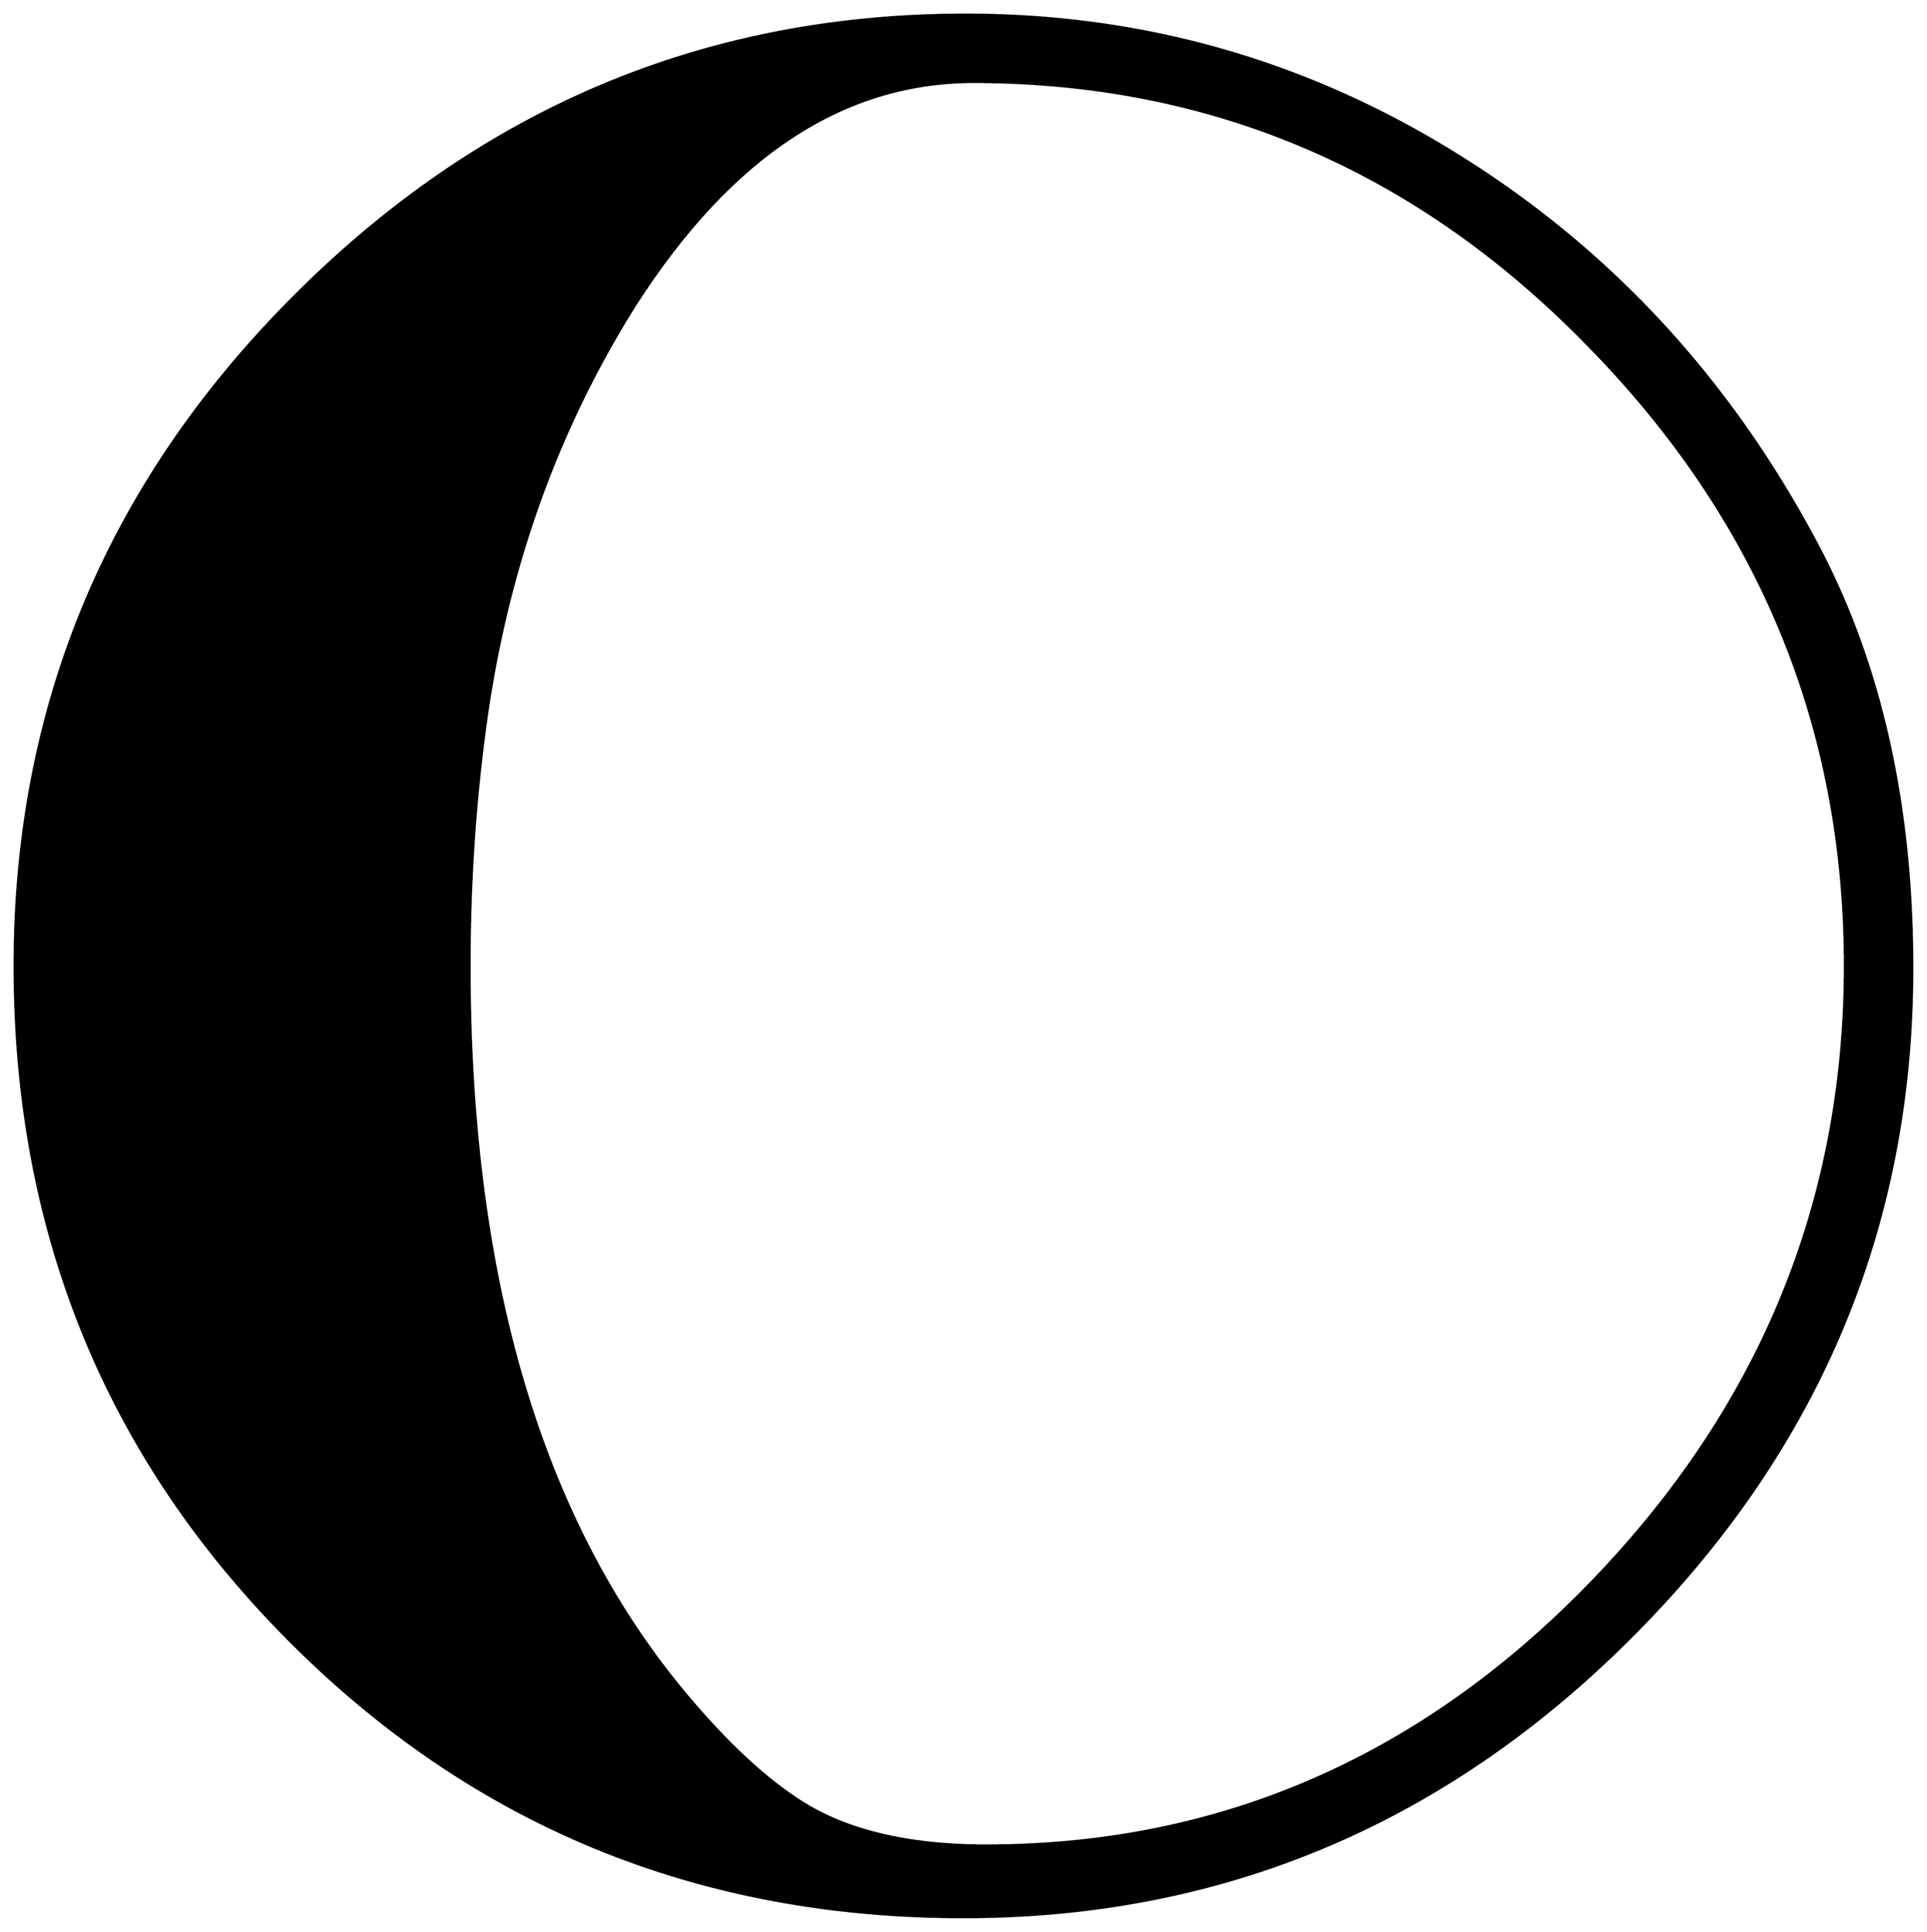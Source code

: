 


\begin{tikzpicture}[y=0.80pt, x=0.80pt, yscale=-1.0, xscale=1.0, inner sep=0pt, outer sep=0pt]
\begin{scope}[shift={(100.0,1744.0)},nonzero rule]
  \path[draw=.,fill=.,line width=1.600pt] (1830.0,-618.0) ..
    controls (1830.0,-380.0) and (1743.667,-174.667) ..
    (1571.0,-2.0) .. controls (1399.0,170.0) and (1194.0,256.0)
    .. (956.0,256.0) .. controls (711.333,256.0) and (504.333,171.0)
    .. (335.0,1.0) .. controls (166.333,-168.333) and (82.0,-375.333)
    .. (82.0,-620.0) .. controls (82.0,-859.333) and
    (168.0,-1065.0) .. (340.0,-1237.0) .. controls
    (512.667,-1409.667) and (718.667,-1496.0) .. (958.0,-1496.0) ..
    controls (1124.0,-1496.0) and (1277.0,-1451.667) ..
    (1417.0,-1363.0) .. controls (1554.333,-1276.333) and
    (1662.667,-1158.333) .. (1742.0,-1009.0) .. controls
    (1800.667,-899.0) and (1830.0,-768.667) .. (1830.0,-618.0) --
    cycle(1768.0,-620.0) .. controls (1768.0,-840.667) and
    (1689.0,-1031.333) .. (1531.0,-1192.0) .. controls
    (1373.667,-1353.333) and (1185.0,-1434.0) .. (965.0,-1434.0) ..
    controls (844.333,-1434.0) and (740.0,-1364.667) ..
    (652.0,-1226.0) .. controls (582.0,-1114.0) and
    (537.0,-989.0) .. (517.0,-851.0) .. controls (506.333,-776.333)
    and (501.0,-699.333) .. (501.0,-620.0) .. controls
    (501.0,-329.333) and (568.333,-104.667) .. (703.0,54.0) ..
    controls (739.667,97.333) and (774.333,129.333) .. (807.0,150.0) ..
    controls (849.0,176.667) and (905.667,190.0) .. (977.0,190.0) ..
    controls (1193.0,190.0) and (1379.333,108.667) .. (1536.0,-54.0)
    .. controls (1690.667,-214.667) and (1768.0,-403.333) ..
    (1768.0,-620.0) -- cycle;
\end{scope}

\end{tikzpicture}

